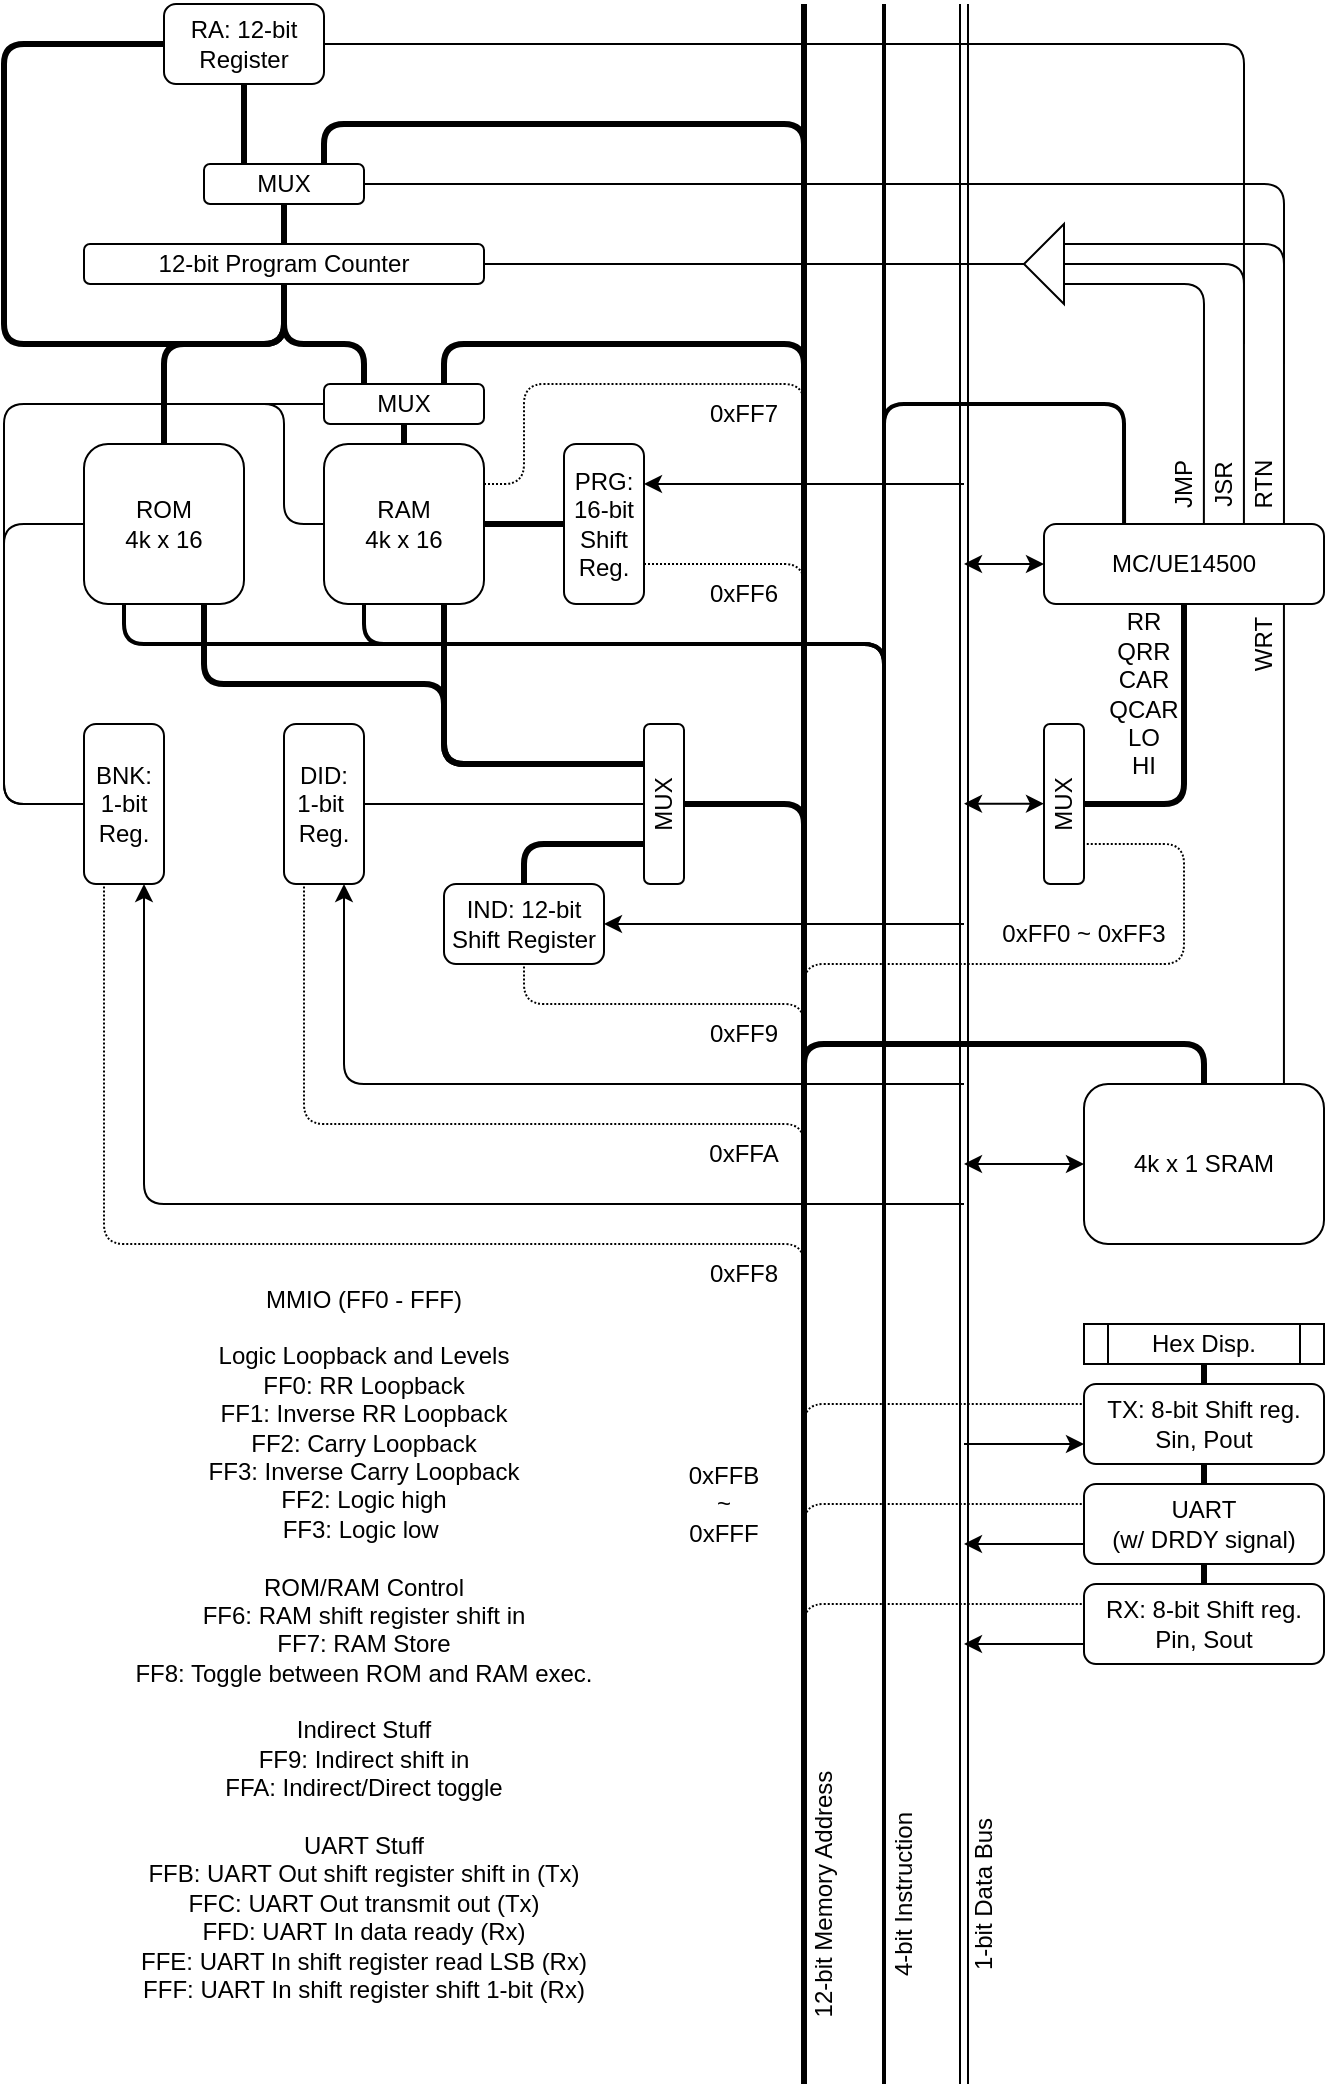 <mxfile version="19.0.3" type="device"><diagram id="I-YkZ5LdBHCHRvH_3mA0" name="Page-1"><mxGraphModel dx="1185" dy="721" grid="1" gridSize="10" guides="1" tooltips="1" connect="1" arrows="1" fold="1" page="1" pageScale="1" pageWidth="1654" pageHeight="1169" math="0" shadow="0"><root><mxCell id="0"/><mxCell id="1" parent="0"/><mxCell id="tXuFLTujib4V-xZhIFWW-40" value="MMIO (FF0 - FFF)&lt;br&gt;&lt;br&gt;Logic Loopback and Levels&lt;br&gt;FF0: RR Loopback&lt;br&gt;FF1: Inverse RR Loopback&lt;br&gt;FF2: Carry Loopback&lt;br&gt;FF3: Inverse Carry Loopback&lt;br&gt;FF2: Logic high&lt;br&gt;FF3: Logic low&amp;nbsp;&lt;br&gt;&lt;br&gt;ROM/RAM Control&lt;br&gt;FF6: RAM shift register shift in&lt;br&gt;FF7: RAM Store&lt;br&gt;FF8: Toggle between ROM and RAM exec.&lt;br&gt;&lt;br&gt;Indirect Stuff&lt;br&gt;FF9: Indirect shift in&lt;br&gt;FFA: Indirect/Direct toggle&lt;br&gt;&lt;br&gt;UART Stuff&lt;br&gt;FFB: UART Out shift register shift in (Tx)&lt;br&gt;FFC: UART Out transmit out (Tx)&lt;br&gt;FFD: UART In data ready (Rx)&lt;br&gt;FFE: UART In shift register read LSB (Rx)&lt;br&gt;FFF: UART In shift register shift 1-bit (Rx)" style="text;html=1;strokeColor=none;fillColor=none;align=center;verticalAlign=middle;whiteSpace=wrap;rounded=0;" parent="1" vertex="1"><mxGeometry x="350" y="700" width="260" height="360" as="geometry"/></mxCell><mxCell id="Zpc0e7x7zAjpCcmB9SvX-1" value="ROM&lt;br&gt;4k x 16" style="rounded=1;whiteSpace=wrap;html=1;" parent="1" vertex="1"><mxGeometry x="340" y="280" width="80" height="80" as="geometry"/></mxCell><mxCell id="Zpc0e7x7zAjpCcmB9SvX-3" value="RAM&lt;br&gt;4k x 16" style="rounded=1;whiteSpace=wrap;html=1;" parent="1" vertex="1"><mxGeometry x="460" y="280" width="80" height="80" as="geometry"/></mxCell><mxCell id="Zpc0e7x7zAjpCcmB9SvX-5" value="12-bit Program Counter" style="rounded=1;whiteSpace=wrap;html=1;" parent="1" vertex="1"><mxGeometry x="340" y="180" width="200" height="20" as="geometry"/></mxCell><mxCell id="Zpc0e7x7zAjpCcmB9SvX-7" value="RA: 12-bit Register" style="rounded=1;whiteSpace=wrap;html=1;" parent="1" vertex="1"><mxGeometry x="380" y="60" width="80" height="40" as="geometry"/></mxCell><mxCell id="Zpc0e7x7zAjpCcmB9SvX-23" value="" style="endArrow=none;html=1;rounded=1;strokeWidth=2;" parent="1" edge="1"><mxGeometry width="50" height="50" relative="1" as="geometry"><mxPoint x="740" y="60" as="sourcePoint"/><mxPoint x="740" y="1100" as="targetPoint"/><Array as="points"/></mxGeometry></mxCell><mxCell id="Zpc0e7x7zAjpCcmB9SvX-24" value="4-bit Instruction" style="text;html=1;strokeColor=none;fillColor=none;align=center;verticalAlign=middle;whiteSpace=wrap;rounded=0;rotation=-90;" parent="1" vertex="1"><mxGeometry x="660" y="990" width="180" height="30" as="geometry"/></mxCell><mxCell id="Zpc0e7x7zAjpCcmB9SvX-25" value="IND: 12-bit Shift Register" style="rounded=1;whiteSpace=wrap;html=1;" parent="1" vertex="1"><mxGeometry x="520" y="500" width="80" height="40" as="geometry"/></mxCell><mxCell id="Zpc0e7x7zAjpCcmB9SvX-26" value="" style="endArrow=none;html=1;rounded=1;strokeWidth=3;" parent="1" edge="1"><mxGeometry width="50" height="50" relative="1" as="geometry"><mxPoint x="700" y="1100" as="sourcePoint"/><mxPoint x="700" y="60" as="targetPoint"/><Array as="points"/></mxGeometry></mxCell><mxCell id="Zpc0e7x7zAjpCcmB9SvX-27" value="12-bit Memory Address" style="text;html=1;strokeColor=none;fillColor=none;align=center;verticalAlign=middle;whiteSpace=wrap;rounded=0;rotation=-90;" parent="1" vertex="1"><mxGeometry x="620" y="990" width="180" height="30" as="geometry"/></mxCell><mxCell id="Zpc0e7x7zAjpCcmB9SvX-29" value="" style="shape=link;html=1;rounded=1;strokeWidth=1;" parent="1" edge="1"><mxGeometry width="100" relative="1" as="geometry"><mxPoint x="780" y="1100" as="sourcePoint"/><mxPoint x="780" y="60" as="targetPoint"/><Array as="points"/></mxGeometry></mxCell><mxCell id="Zpc0e7x7zAjpCcmB9SvX-30" value="1-bit Data Bus" style="text;html=1;strokeColor=none;fillColor=none;align=center;verticalAlign=middle;whiteSpace=wrap;rounded=0;rotation=-90;" parent="1" vertex="1"><mxGeometry x="700" y="990" width="180" height="30" as="geometry"/></mxCell><mxCell id="Zpc0e7x7zAjpCcmB9SvX-33" value="" style="endArrow=none;html=1;rounded=1;strokeWidth=3;entryX=0.5;entryY=1;entryDx=0;entryDy=0;exitX=0.5;exitY=0;exitDx=0;exitDy=0;" parent="1" source="Zpc0e7x7zAjpCcmB9SvX-1" target="Zpc0e7x7zAjpCcmB9SvX-5" edge="1"><mxGeometry width="50" height="50" relative="1" as="geometry"><mxPoint x="310" y="200" as="sourcePoint"/><mxPoint x="360" y="150" as="targetPoint"/><Array as="points"><mxPoint x="380" y="230"/><mxPoint x="440" y="230"/></Array></mxGeometry></mxCell><mxCell id="Zpc0e7x7zAjpCcmB9SvX-34" value="" style="endArrow=none;html=1;rounded=1;strokeWidth=3;entryX=0.5;entryY=1;entryDx=0;entryDy=0;exitX=0.25;exitY=0;exitDx=0;exitDy=0;" parent="1" source="Zpc0e7x7zAjpCcmB9SvX-35" target="Zpc0e7x7zAjpCcmB9SvX-5" edge="1"><mxGeometry width="50" height="50" relative="1" as="geometry"><mxPoint x="480" y="240" as="sourcePoint"/><mxPoint x="420" y="220" as="targetPoint"/><Array as="points"><mxPoint x="480" y="230"/><mxPoint x="440" y="230"/></Array></mxGeometry></mxCell><mxCell id="Zpc0e7x7zAjpCcmB9SvX-35" value="MUX" style="rounded=1;whiteSpace=wrap;html=1;" parent="1" vertex="1"><mxGeometry x="460" y="250" width="80" height="20" as="geometry"/></mxCell><mxCell id="Zpc0e7x7zAjpCcmB9SvX-36" value="" style="endArrow=none;html=1;rounded=1;strokeWidth=3;entryX=0.5;entryY=1;entryDx=0;entryDy=0;" parent="1" source="Zpc0e7x7zAjpCcmB9SvX-3" target="Zpc0e7x7zAjpCcmB9SvX-35" edge="1"><mxGeometry width="50" height="50" relative="1" as="geometry"><mxPoint x="400" y="270" as="sourcePoint"/><mxPoint x="450" y="220" as="targetPoint"/></mxGeometry></mxCell><mxCell id="Zpc0e7x7zAjpCcmB9SvX-37" value="" style="endArrow=none;html=1;rounded=1;strokeWidth=3;exitX=0.75;exitY=0;exitDx=0;exitDy=0;" parent="1" source="Zpc0e7x7zAjpCcmB9SvX-35" edge="1"><mxGeometry width="50" height="50" relative="1" as="geometry"><mxPoint x="670" y="270" as="sourcePoint"/><mxPoint x="700" y="250" as="targetPoint"/><Array as="points"><mxPoint x="520" y="230"/><mxPoint x="700" y="230"/></Array></mxGeometry></mxCell><mxCell id="Zpc0e7x7zAjpCcmB9SvX-38" value="MUX" style="rounded=1;whiteSpace=wrap;html=1;" parent="1" vertex="1"><mxGeometry x="400" y="140" width="80" height="20" as="geometry"/></mxCell><mxCell id="Zpc0e7x7zAjpCcmB9SvX-39" value="" style="endArrow=none;html=1;rounded=1;strokeWidth=3;exitX=0.75;exitY=0;exitDx=0;exitDy=0;" parent="1" source="Zpc0e7x7zAjpCcmB9SvX-38" edge="1"><mxGeometry width="50" height="50" relative="1" as="geometry"><mxPoint x="610" y="240" as="sourcePoint"/><mxPoint x="700" y="160" as="targetPoint"/><Array as="points"><mxPoint x="460" y="120"/><mxPoint x="700" y="120"/></Array></mxGeometry></mxCell><mxCell id="Zpc0e7x7zAjpCcmB9SvX-40" value="" style="endArrow=none;html=1;rounded=1;strokeWidth=3;entryX=0.5;entryY=1;entryDx=0;entryDy=0;" parent="1" source="Zpc0e7x7zAjpCcmB9SvX-5" target="Zpc0e7x7zAjpCcmB9SvX-38" edge="1"><mxGeometry width="50" height="50" relative="1" as="geometry"><mxPoint x="530" y="240" as="sourcePoint"/><mxPoint x="580" y="190" as="targetPoint"/></mxGeometry></mxCell><mxCell id="Zpc0e7x7zAjpCcmB9SvX-41" value="" style="endArrow=none;html=1;rounded=1;strokeWidth=3;entryX=0.5;entryY=1;entryDx=0;entryDy=0;exitX=0;exitY=0.5;exitDx=0;exitDy=0;" parent="1" source="Zpc0e7x7zAjpCcmB9SvX-7" target="Zpc0e7x7zAjpCcmB9SvX-5" edge="1"><mxGeometry width="50" height="50" relative="1" as="geometry"><mxPoint x="360" y="230" as="sourcePoint"/><mxPoint x="300" y="290" as="targetPoint"/><Array as="points"><mxPoint x="300" y="80"/><mxPoint x="300" y="230"/><mxPoint x="440" y="230"/></Array></mxGeometry></mxCell><mxCell id="Zpc0e7x7zAjpCcmB9SvX-43" value="BNK:&lt;br&gt;1-bit Reg." style="rounded=1;whiteSpace=wrap;html=1;" parent="1" vertex="1"><mxGeometry x="340" y="420" width="40" height="80" as="geometry"/></mxCell><mxCell id="Zpc0e7x7zAjpCcmB9SvX-46" value="" style="endArrow=classic;html=1;rounded=1;strokeWidth=1;entryX=1;entryY=0.5;entryDx=0;entryDy=0;" parent="1" target="Zpc0e7x7zAjpCcmB9SvX-25" edge="1"><mxGeometry width="50" height="50" relative="1" as="geometry"><mxPoint x="780" y="520" as="sourcePoint"/><mxPoint x="790" y="420" as="targetPoint"/><Array as="points"/></mxGeometry></mxCell><mxCell id="Zpc0e7x7zAjpCcmB9SvX-47" value="" style="endArrow=none;html=1;rounded=1;strokeWidth=2;entryX=0.25;entryY=1;entryDx=0;entryDy=0;" parent="1" target="Zpc0e7x7zAjpCcmB9SvX-3" edge="1"><mxGeometry width="50" height="50" relative="1" as="geometry"><mxPoint x="740" y="440" as="sourcePoint"/><mxPoint x="790" y="320" as="targetPoint"/><Array as="points"><mxPoint x="740" y="380"/><mxPoint x="480" y="380"/></Array></mxGeometry></mxCell><mxCell id="Zpc0e7x7zAjpCcmB9SvX-48" value="" style="endArrow=none;html=1;rounded=1;strokeWidth=2;entryX=0.25;entryY=1;entryDx=0;entryDy=0;" parent="1" target="Zpc0e7x7zAjpCcmB9SvX-1" edge="1"><mxGeometry width="50" height="50" relative="1" as="geometry"><mxPoint x="740" y="440" as="sourcePoint"/><mxPoint x="790" y="320" as="targetPoint"/><Array as="points"><mxPoint x="740" y="380"/><mxPoint x="360" y="380"/></Array></mxGeometry></mxCell><mxCell id="Zpc0e7x7zAjpCcmB9SvX-49" value="" style="endArrow=none;html=1;rounded=1;strokeWidth=3;entryX=0.75;entryY=1;entryDx=0;entryDy=0;exitX=0;exitY=0.25;exitDx=0;exitDy=0;" parent="1" source="Zpc0e7x7zAjpCcmB9SvX-50" target="Zpc0e7x7zAjpCcmB9SvX-3" edge="1"><mxGeometry width="50" height="50" relative="1" as="geometry"><mxPoint x="540" y="440" as="sourcePoint"/><mxPoint x="670" y="320" as="targetPoint"/><Array as="points"><mxPoint x="520" y="440"/></Array></mxGeometry></mxCell><mxCell id="Zpc0e7x7zAjpCcmB9SvX-50" value="MUX" style="rounded=1;whiteSpace=wrap;html=1;horizontal=0;" parent="1" vertex="1"><mxGeometry x="620" y="420" width="20" height="80" as="geometry"/></mxCell><mxCell id="Zpc0e7x7zAjpCcmB9SvX-51" value="" style="endArrow=none;html=1;rounded=1;strokeWidth=3;entryX=0;entryY=0.25;entryDx=0;entryDy=0;exitX=0.75;exitY=1;exitDx=0;exitDy=0;" parent="1" source="Zpc0e7x7zAjpCcmB9SvX-1" target="Zpc0e7x7zAjpCcmB9SvX-50" edge="1"><mxGeometry width="50" height="50" relative="1" as="geometry"><mxPoint x="620" y="370" as="sourcePoint"/><mxPoint x="670" y="320" as="targetPoint"/><Array as="points"><mxPoint x="400" y="400"/><mxPoint x="520" y="400"/><mxPoint x="520" y="440"/></Array></mxGeometry></mxCell><mxCell id="Zpc0e7x7zAjpCcmB9SvX-52" value="" style="endArrow=none;html=1;rounded=1;strokeWidth=3;entryX=0.5;entryY=0;entryDx=0;entryDy=0;exitX=0;exitY=0.75;exitDx=0;exitDy=0;" parent="1" source="Zpc0e7x7zAjpCcmB9SvX-50" target="Zpc0e7x7zAjpCcmB9SvX-25" edge="1"><mxGeometry width="50" height="50" relative="1" as="geometry"><mxPoint x="720" y="370" as="sourcePoint"/><mxPoint x="770" y="320" as="targetPoint"/><Array as="points"><mxPoint x="560" y="480"/></Array></mxGeometry></mxCell><mxCell id="Zpc0e7x7zAjpCcmB9SvX-53" value="" style="endArrow=none;html=1;rounded=1;strokeWidth=3;exitX=1;exitY=0.5;exitDx=0;exitDy=0;" parent="1" source="Zpc0e7x7zAjpCcmB9SvX-50" edge="1"><mxGeometry width="50" height="50" relative="1" as="geometry"><mxPoint x="740" y="370" as="sourcePoint"/><mxPoint x="700" y="480" as="targetPoint"/><Array as="points"><mxPoint x="700" y="460"/></Array></mxGeometry></mxCell><mxCell id="Zpc0e7x7zAjpCcmB9SvX-54" value="MC/UE14500" style="rounded=1;whiteSpace=wrap;html=1;" parent="1" vertex="1"><mxGeometry x="820" y="320" width="140" height="40" as="geometry"/></mxCell><mxCell id="Zpc0e7x7zAjpCcmB9SvX-55" value="" style="endArrow=classic;startArrow=classic;html=1;strokeWidth=1;entryX=0;entryY=0.5;entryDx=0;entryDy=0;" parent="1" target="Zpc0e7x7zAjpCcmB9SvX-54" edge="1"><mxGeometry width="50" height="50" relative="1" as="geometry"><mxPoint x="780" y="340" as="sourcePoint"/><mxPoint x="110" y="110" as="targetPoint"/></mxGeometry></mxCell><mxCell id="Zpc0e7x7zAjpCcmB9SvX-57" value="" style="endArrow=none;html=1;rounded=1;strokeWidth=1;entryX=1;entryY=0.5;entryDx=0;entryDy=0;exitX=0.857;exitY=0;exitDx=0;exitDy=0;exitPerimeter=0;" parent="1" source="Zpc0e7x7zAjpCcmB9SvX-54" target="Zpc0e7x7zAjpCcmB9SvX-38" edge="1"><mxGeometry width="50" height="50" relative="1" as="geometry"><mxPoint x="940" y="310" as="sourcePoint"/><mxPoint x="510" y="120" as="targetPoint"/><Array as="points"><mxPoint x="940" y="150"/></Array></mxGeometry></mxCell><mxCell id="Zpc0e7x7zAjpCcmB9SvX-58" value="" style="triangle;whiteSpace=wrap;html=1;rotation=-180;" parent="1" vertex="1"><mxGeometry x="810" y="170" width="20" height="40" as="geometry"/></mxCell><mxCell id="Zpc0e7x7zAjpCcmB9SvX-59" value="" style="endArrow=none;html=1;rounded=1;strokeWidth=1;exitX=1;exitY=0.5;exitDx=0;exitDy=0;" parent="1" source="Zpc0e7x7zAjpCcmB9SvX-5" target="Zpc0e7x7zAjpCcmB9SvX-58" edge="1"><mxGeometry width="50" height="50" relative="1" as="geometry"><mxPoint x="460" y="170" as="sourcePoint"/><mxPoint x="510" y="120" as="targetPoint"/></mxGeometry></mxCell><mxCell id="Zpc0e7x7zAjpCcmB9SvX-60" value="" style="endArrow=none;html=1;rounded=1;strokeWidth=1;entryX=0;entryY=0.75;entryDx=0;entryDy=0;" parent="1" target="Zpc0e7x7zAjpCcmB9SvX-58" edge="1"><mxGeometry width="50" height="50" relative="1" as="geometry"><mxPoint x="940" y="240" as="sourcePoint"/><mxPoint x="930" y="190" as="targetPoint"/><Array as="points"><mxPoint x="940" y="180"/></Array></mxGeometry></mxCell><mxCell id="Zpc0e7x7zAjpCcmB9SvX-61" value="" style="endArrow=none;html=1;rounded=1;strokeWidth=3;entryX=0.25;entryY=0;entryDx=0;entryDy=0;exitX=0.5;exitY=1;exitDx=0;exitDy=0;" parent="1" source="Zpc0e7x7zAjpCcmB9SvX-7" target="Zpc0e7x7zAjpCcmB9SvX-38" edge="1"><mxGeometry width="50" height="50" relative="1" as="geometry"><mxPoint x="430" y="220" as="sourcePoint"/><mxPoint x="480" y="170" as="targetPoint"/></mxGeometry></mxCell><mxCell id="Zpc0e7x7zAjpCcmB9SvX-62" value="" style="endArrow=none;html=1;rounded=1;strokeWidth=1;entryX=1;entryY=0.5;entryDx=0;entryDy=0;exitX=0.714;exitY=0;exitDx=0;exitDy=0;exitPerimeter=0;" parent="1" source="Zpc0e7x7zAjpCcmB9SvX-54" target="Zpc0e7x7zAjpCcmB9SvX-7" edge="1"><mxGeometry width="50" height="50" relative="1" as="geometry"><mxPoint x="920" y="310" as="sourcePoint"/><mxPoint x="600" y="170" as="targetPoint"/><Array as="points"><mxPoint x="920" y="80"/></Array></mxGeometry></mxCell><mxCell id="Zpc0e7x7zAjpCcmB9SvX-63" value="" style="endArrow=none;html=1;rounded=1;strokeWidth=1;entryX=0;entryY=0.5;entryDx=0;entryDy=0;" parent="1" target="Zpc0e7x7zAjpCcmB9SvX-58" edge="1"><mxGeometry width="50" height="50" relative="1" as="geometry"><mxPoint x="920" y="230" as="sourcePoint"/><mxPoint x="810" y="200" as="targetPoint"/><Array as="points"><mxPoint x="920" y="190"/></Array></mxGeometry></mxCell><mxCell id="Zpc0e7x7zAjpCcmB9SvX-64" value="" style="endArrow=none;html=1;rounded=1;strokeWidth=1;entryX=0;entryY=0.25;entryDx=0;entryDy=0;exitX=0.571;exitY=0;exitDx=0;exitDy=0;exitPerimeter=0;" parent="1" source="Zpc0e7x7zAjpCcmB9SvX-54" target="Zpc0e7x7zAjpCcmB9SvX-58" edge="1"><mxGeometry width="50" height="50" relative="1" as="geometry"><mxPoint x="900" y="310" as="sourcePoint"/><mxPoint x="810" y="200" as="targetPoint"/><Array as="points"><mxPoint x="900" y="200"/></Array></mxGeometry></mxCell><mxCell id="Zpc0e7x7zAjpCcmB9SvX-65" value="JMP" style="text;html=1;strokeColor=none;fillColor=none;align=center;verticalAlign=middle;whiteSpace=wrap;rounded=0;rotation=-90;" parent="1" vertex="1"><mxGeometry x="870" y="290" width="40" height="20" as="geometry"/></mxCell><mxCell id="Zpc0e7x7zAjpCcmB9SvX-66" value="JSR" style="text;html=1;strokeColor=none;fillColor=none;align=center;verticalAlign=middle;whiteSpace=wrap;rounded=0;rotation=-90;" parent="1" vertex="1"><mxGeometry x="890" y="290" width="40" height="20" as="geometry"/></mxCell><mxCell id="Zpc0e7x7zAjpCcmB9SvX-67" value="RTN" style="text;html=1;strokeColor=none;fillColor=none;align=center;verticalAlign=middle;whiteSpace=wrap;rounded=0;rotation=-90;" parent="1" vertex="1"><mxGeometry x="910" y="290" width="40" height="20" as="geometry"/></mxCell><mxCell id="Zpc0e7x7zAjpCcmB9SvX-68" value="" style="endArrow=none;html=1;rounded=1;strokeWidth=1;exitX=0;exitY=0.5;exitDx=0;exitDy=0;entryX=0;entryY=0.5;entryDx=0;entryDy=0;" parent="1" source="Zpc0e7x7zAjpCcmB9SvX-43" target="Zpc0e7x7zAjpCcmB9SvX-1" edge="1"><mxGeometry width="50" height="50" relative="1" as="geometry"><mxPoint x="370" y="180" as="sourcePoint"/><mxPoint x="420" y="130" as="targetPoint"/><Array as="points"><mxPoint x="300" y="460"/><mxPoint x="300" y="320"/></Array></mxGeometry></mxCell><mxCell id="Zpc0e7x7zAjpCcmB9SvX-69" value="" style="endArrow=none;html=1;rounded=1;strokeWidth=1;entryX=0;entryY=0.5;entryDx=0;entryDy=0;exitX=0;exitY=0.5;exitDx=0;exitDy=0;" parent="1" source="Zpc0e7x7zAjpCcmB9SvX-43" target="Zpc0e7x7zAjpCcmB9SvX-35" edge="1"><mxGeometry width="50" height="50" relative="1" as="geometry"><mxPoint x="290" y="430" as="sourcePoint"/><mxPoint x="400" y="210" as="targetPoint"/><Array as="points"><mxPoint x="300" y="460"/><mxPoint x="300" y="260"/></Array></mxGeometry></mxCell><mxCell id="Zpc0e7x7zAjpCcmB9SvX-70" value="" style="endArrow=none;html=1;rounded=1;strokeWidth=1;entryX=0;entryY=0.5;entryDx=0;entryDy=0;" parent="1" target="Zpc0e7x7zAjpCcmB9SvX-3" edge="1"><mxGeometry width="50" height="50" relative="1" as="geometry"><mxPoint x="420" y="260" as="sourcePoint"/><mxPoint x="450" y="330" as="targetPoint"/><Array as="points"><mxPoint x="440" y="260"/><mxPoint x="440" y="320"/></Array></mxGeometry></mxCell><mxCell id="Zpc0e7x7zAjpCcmB9SvX-71" value="" style="endArrow=classic;html=1;rounded=1;strokeWidth=1;entryX=0.75;entryY=1;entryDx=0;entryDy=0;" parent="1" target="Zpc0e7x7zAjpCcmB9SvX-43" edge="1"><mxGeometry width="50" height="50" relative="1" as="geometry"><mxPoint x="780" y="660" as="sourcePoint"/><mxPoint x="540" y="410" as="targetPoint"/><Array as="points"><mxPoint x="370" y="660"/></Array></mxGeometry></mxCell><mxCell id="Zpc0e7x7zAjpCcmB9SvX-72" value="" style="endArrow=none;html=1;rounded=1;strokeWidth=1;entryX=0.25;entryY=1;entryDx=0;entryDy=0;dashed=1;dashPattern=1 1;" parent="1" target="Zpc0e7x7zAjpCcmB9SvX-43" edge="1"><mxGeometry width="50" height="50" relative="1" as="geometry"><mxPoint x="700" y="720" as="sourcePoint"/><mxPoint x="540" y="410" as="targetPoint"/><Array as="points"><mxPoint x="700" y="680"/><mxPoint x="350" y="680"/></Array></mxGeometry></mxCell><mxCell id="Zpc0e7x7zAjpCcmB9SvX-73" value="0xFF8" style="text;html=1;strokeColor=none;fillColor=none;align=center;verticalAlign=middle;whiteSpace=wrap;rounded=0;" parent="1" vertex="1"><mxGeometry x="640" y="680" width="60" height="30" as="geometry"/></mxCell><mxCell id="Zpc0e7x7zAjpCcmB9SvX-75" value="DID:&lt;br&gt;1-bit&amp;nbsp; Reg." style="rounded=1;whiteSpace=wrap;html=1;" parent="1" vertex="1"><mxGeometry x="440" y="420" width="40" height="80" as="geometry"/></mxCell><mxCell id="Zpc0e7x7zAjpCcmB9SvX-76" value="" style="endArrow=none;html=1;rounded=1;strokeWidth=1;entryX=0;entryY=0.5;entryDx=0;entryDy=0;exitX=1;exitY=0.5;exitDx=0;exitDy=0;" parent="1" source="Zpc0e7x7zAjpCcmB9SvX-75" target="Zpc0e7x7zAjpCcmB9SvX-50" edge="1"><mxGeometry width="50" height="50" relative="1" as="geometry"><mxPoint x="510" y="460" as="sourcePoint"/><mxPoint x="500" y="410" as="targetPoint"/></mxGeometry></mxCell><mxCell id="Zpc0e7x7zAjpCcmB9SvX-77" value="" style="endArrow=classic;html=1;rounded=1;strokeWidth=1;entryX=0.75;entryY=1;entryDx=0;entryDy=0;" parent="1" target="Zpc0e7x7zAjpCcmB9SvX-75" edge="1"><mxGeometry width="50" height="50" relative="1" as="geometry"><mxPoint x="780" y="600" as="sourcePoint"/><mxPoint x="530" y="460" as="targetPoint"/><Array as="points"><mxPoint x="470" y="600"/></Array></mxGeometry></mxCell><mxCell id="Zpc0e7x7zAjpCcmB9SvX-78" value="" style="endArrow=none;html=1;rounded=1;strokeWidth=1;entryX=0.25;entryY=1;entryDx=0;entryDy=0;dashed=1;dashPattern=1 1;" parent="1" target="Zpc0e7x7zAjpCcmB9SvX-75" edge="1"><mxGeometry width="50" height="50" relative="1" as="geometry"><mxPoint x="700" y="640" as="sourcePoint"/><mxPoint x="710" y="470" as="targetPoint"/><Array as="points"><mxPoint x="700" y="620"/><mxPoint x="450" y="620"/></Array></mxGeometry></mxCell><mxCell id="Zpc0e7x7zAjpCcmB9SvX-79" value="0xFFA" style="text;html=1;strokeColor=none;fillColor=none;align=center;verticalAlign=middle;whiteSpace=wrap;rounded=0;" parent="1" vertex="1"><mxGeometry x="640" y="620" width="60" height="30" as="geometry"/></mxCell><mxCell id="Zpc0e7x7zAjpCcmB9SvX-80" value="" style="endArrow=none;dashed=1;html=1;rounded=1;dashPattern=1 1;strokeWidth=1;entryX=0.5;entryY=1;entryDx=0;entryDy=0;" parent="1" target="Zpc0e7x7zAjpCcmB9SvX-25" edge="1"><mxGeometry width="50" height="50" relative="1" as="geometry"><mxPoint x="700" y="590" as="sourcePoint"/><mxPoint x="770" y="560" as="targetPoint"/><Array as="points"><mxPoint x="700" y="560"/><mxPoint x="560" y="560"/></Array></mxGeometry></mxCell><mxCell id="Zpc0e7x7zAjpCcmB9SvX-81" value="0xFF9" style="text;html=1;strokeColor=none;fillColor=none;align=center;verticalAlign=middle;whiteSpace=wrap;rounded=0;" parent="1" vertex="1"><mxGeometry x="640" y="560" width="60" height="30" as="geometry"/></mxCell><mxCell id="Zpc0e7x7zAjpCcmB9SvX-82" value="MUX" style="rounded=1;whiteSpace=wrap;html=1;horizontal=0;" parent="1" vertex="1"><mxGeometry x="820" y="420" width="20" height="80" as="geometry"/></mxCell><mxCell id="Zpc0e7x7zAjpCcmB9SvX-83" value="" style="endArrow=classic;startArrow=classic;html=1;strokeWidth=1;entryX=0;entryY=0.5;entryDx=0;entryDy=0;" parent="1" edge="1"><mxGeometry width="50" height="50" relative="1" as="geometry"><mxPoint x="780" y="459.86" as="sourcePoint"/><mxPoint x="820" y="459.86" as="targetPoint"/></mxGeometry></mxCell><mxCell id="Zpc0e7x7zAjpCcmB9SvX-84" value="" style="endArrow=none;html=1;rounded=1;strokeWidth=3;entryX=0.5;entryY=1;entryDx=0;entryDy=0;exitX=1;exitY=0.5;exitDx=0;exitDy=0;" parent="1" source="Zpc0e7x7zAjpCcmB9SvX-82" target="Zpc0e7x7zAjpCcmB9SvX-54" edge="1"><mxGeometry width="50" height="50" relative="1" as="geometry"><mxPoint x="860" y="500" as="sourcePoint"/><mxPoint x="910" y="450" as="targetPoint"/><Array as="points"><mxPoint x="890" y="460"/></Array></mxGeometry></mxCell><mxCell id="Zpc0e7x7zAjpCcmB9SvX-85" value="RR&lt;br&gt;QRR&lt;br&gt;CAR&lt;br&gt;QCAR&lt;br&gt;LO&lt;br&gt;HI" style="text;html=1;strokeColor=none;fillColor=none;align=center;verticalAlign=middle;whiteSpace=wrap;rounded=0;" parent="1" vertex="1"><mxGeometry x="840" y="360" width="60" height="90" as="geometry"/></mxCell><mxCell id="Zpc0e7x7zAjpCcmB9SvX-86" value="" style="endArrow=none;dashed=1;html=1;rounded=1;strokeWidth=1;dashPattern=1 1;entryX=1;entryY=0.75;entryDx=0;entryDy=0;" parent="1" target="Zpc0e7x7zAjpCcmB9SvX-82" edge="1"><mxGeometry width="50" height="50" relative="1" as="geometry"><mxPoint x="700" y="560" as="sourcePoint"/><mxPoint x="890" y="530" as="targetPoint"/><Array as="points"><mxPoint x="700" y="540"/><mxPoint x="890" y="540"/><mxPoint x="890" y="480"/></Array></mxGeometry></mxCell><mxCell id="Zpc0e7x7zAjpCcmB9SvX-88" value="0xFF0 ~ 0xFF3" style="text;html=1;strokeColor=none;fillColor=none;align=center;verticalAlign=middle;whiteSpace=wrap;rounded=0;" parent="1" vertex="1"><mxGeometry x="790" y="510" width="100" height="30" as="geometry"/></mxCell><mxCell id="Zpc0e7x7zAjpCcmB9SvX-89" value="4k x 1 SRAM" style="rounded=1;whiteSpace=wrap;html=1;" parent="1" vertex="1"><mxGeometry x="840" y="600" width="120" height="80" as="geometry"/></mxCell><mxCell id="Zpc0e7x7zAjpCcmB9SvX-90" value="" style="endArrow=none;html=1;rounded=1;strokeWidth=3;entryX=0.5;entryY=0;entryDx=0;entryDy=0;" parent="1" target="Zpc0e7x7zAjpCcmB9SvX-89" edge="1"><mxGeometry width="50" height="50" relative="1" as="geometry"><mxPoint x="700" y="620" as="sourcePoint"/><mxPoint x="750" y="570" as="targetPoint"/><Array as="points"><mxPoint x="700" y="580"/><mxPoint x="900" y="580"/></Array></mxGeometry></mxCell><mxCell id="Zpc0e7x7zAjpCcmB9SvX-91" value="" style="endArrow=classic;startArrow=classic;html=1;rounded=1;strokeWidth=1;entryX=0;entryY=0.5;entryDx=0;entryDy=0;" parent="1" target="Zpc0e7x7zAjpCcmB9SvX-89" edge="1"><mxGeometry width="50" height="50" relative="1" as="geometry"><mxPoint x="780" y="640" as="sourcePoint"/><mxPoint x="750" y="570" as="targetPoint"/></mxGeometry></mxCell><mxCell id="Zpc0e7x7zAjpCcmB9SvX-93" value="PRG: 16-bit Shift&lt;br&gt;Reg." style="rounded=1;whiteSpace=wrap;html=1;" parent="1" vertex="1"><mxGeometry x="580" y="280" width="40" height="80" as="geometry"/></mxCell><mxCell id="Zpc0e7x7zAjpCcmB9SvX-94" value="" style="endArrow=none;html=1;rounded=1;strokeWidth=3;entryX=0;entryY=0.5;entryDx=0;entryDy=0;exitX=1;exitY=0.5;exitDx=0;exitDy=0;" parent="1" source="Zpc0e7x7zAjpCcmB9SvX-3" target="Zpc0e7x7zAjpCcmB9SvX-93" edge="1"><mxGeometry width="50" height="50" relative="1" as="geometry"><mxPoint x="430" y="260" as="sourcePoint"/><mxPoint x="480" y="210" as="targetPoint"/></mxGeometry></mxCell><mxCell id="Zpc0e7x7zAjpCcmB9SvX-95" value="" style="endArrow=classic;html=1;rounded=1;strokeWidth=1;entryX=1;entryY=0.25;entryDx=0;entryDy=0;" parent="1" target="Zpc0e7x7zAjpCcmB9SvX-93" edge="1"><mxGeometry width="50" height="50" relative="1" as="geometry"><mxPoint x="780" y="300" as="sourcePoint"/><mxPoint x="570" y="350" as="targetPoint"/></mxGeometry></mxCell><mxCell id="Zpc0e7x7zAjpCcmB9SvX-96" value="" style="endArrow=none;dashed=1;html=1;rounded=1;strokeWidth=1;dashPattern=1 1;exitX=1;exitY=0.25;exitDx=0;exitDy=0;" parent="1" source="Zpc0e7x7zAjpCcmB9SvX-3" edge="1"><mxGeometry width="50" height="50" relative="1" as="geometry"><mxPoint x="560" y="300" as="sourcePoint"/><mxPoint x="700" y="270" as="targetPoint"/><Array as="points"><mxPoint x="560" y="300"/><mxPoint x="560" y="250"/><mxPoint x="700" y="250"/></Array></mxGeometry></mxCell><mxCell id="Zpc0e7x7zAjpCcmB9SvX-97" value="" style="endArrow=none;dashed=1;html=1;rounded=1;dashPattern=1 1;strokeWidth=1;exitX=1;exitY=0.75;exitDx=0;exitDy=0;" parent="1" source="Zpc0e7x7zAjpCcmB9SvX-93" edge="1"><mxGeometry width="50" height="50" relative="1" as="geometry"><mxPoint x="560" y="300" as="sourcePoint"/><mxPoint x="700" y="360" as="targetPoint"/><Array as="points"><mxPoint x="700" y="340"/></Array></mxGeometry></mxCell><mxCell id="Zpc0e7x7zAjpCcmB9SvX-98" value="0xFF6" style="text;html=1;strokeColor=none;fillColor=none;align=center;verticalAlign=middle;whiteSpace=wrap;rounded=0;" parent="1" vertex="1"><mxGeometry x="640" y="340" width="60" height="30" as="geometry"/></mxCell><mxCell id="Zpc0e7x7zAjpCcmB9SvX-99" value="0xFF7" style="text;html=1;strokeColor=none;fillColor=none;align=center;verticalAlign=middle;whiteSpace=wrap;rounded=0;" parent="1" vertex="1"><mxGeometry x="640" y="250" width="60" height="30" as="geometry"/></mxCell><mxCell id="Zpc0e7x7zAjpCcmB9SvX-100" value="" style="endArrow=none;html=1;rounded=1;strokeWidth=1;entryX=0.857;entryY=1;entryDx=0;entryDy=0;entryPerimeter=0;exitX=0.833;exitY=0;exitDx=0;exitDy=0;exitPerimeter=0;" parent="1" source="Zpc0e7x7zAjpCcmB9SvX-89" target="Zpc0e7x7zAjpCcmB9SvX-54" edge="1"><mxGeometry width="50" height="50" relative="1" as="geometry"><mxPoint x="940" y="580" as="sourcePoint"/><mxPoint x="870" y="430" as="targetPoint"/></mxGeometry></mxCell><mxCell id="Zpc0e7x7zAjpCcmB9SvX-101" value="WRT" style="text;html=1;strokeColor=none;fillColor=none;align=center;verticalAlign=middle;whiteSpace=wrap;rounded=0;rotation=-90;" parent="1" vertex="1"><mxGeometry x="910" y="370" width="40" height="20" as="geometry"/></mxCell><mxCell id="Zpc0e7x7zAjpCcmB9SvX-102" value="Hex Disp." style="shape=process;whiteSpace=wrap;html=1;backgroundOutline=1;" parent="1" vertex="1"><mxGeometry x="840" y="720" width="120" height="20" as="geometry"/></mxCell><mxCell id="Zpc0e7x7zAjpCcmB9SvX-103" value="TX: 8-bit Shift reg.&lt;br&gt;Sin, Pout" style="rounded=1;whiteSpace=wrap;html=1;" parent="1" vertex="1"><mxGeometry x="840" y="750" width="120" height="40" as="geometry"/></mxCell><mxCell id="Zpc0e7x7zAjpCcmB9SvX-104" value="RX: 8-bit Shift reg.&lt;br&gt;Pin, Sout" style="rounded=1;whiteSpace=wrap;html=1;" parent="1" vertex="1"><mxGeometry x="840" y="850" width="120" height="40" as="geometry"/></mxCell><mxCell id="Zpc0e7x7zAjpCcmB9SvX-105" value="UART&lt;br&gt;(w/ DRDY signal)" style="rounded=1;whiteSpace=wrap;html=1;" parent="1" vertex="1"><mxGeometry x="840" y="800" width="120" height="40" as="geometry"/></mxCell><mxCell id="Zpc0e7x7zAjpCcmB9SvX-106" value="" style="endArrow=none;html=1;strokeWidth=3;entryX=0.5;entryY=1;entryDx=0;entryDy=0;exitX=0.5;exitY=0;exitDx=0;exitDy=0;" parent="1" source="Zpc0e7x7zAjpCcmB9SvX-105" target="Zpc0e7x7zAjpCcmB9SvX-103" edge="1"><mxGeometry width="50" height="50" relative="1" as="geometry"><mxPoint x="980" y="800" as="sourcePoint"/><mxPoint x="1030" y="750" as="targetPoint"/></mxGeometry></mxCell><mxCell id="Zpc0e7x7zAjpCcmB9SvX-107" value="" style="endArrow=none;html=1;strokeWidth=3;entryX=0.5;entryY=0;entryDx=0;entryDy=0;exitX=0.5;exitY=1;exitDx=0;exitDy=0;" parent="1" target="Zpc0e7x7zAjpCcmB9SvX-104" edge="1" source="Zpc0e7x7zAjpCcmB9SvX-105"><mxGeometry width="50" height="50" relative="1" as="geometry"><mxPoint x="910" y="840.0" as="sourcePoint"/><mxPoint x="940" y="700" as="targetPoint"/></mxGeometry></mxCell><mxCell id="Zpc0e7x7zAjpCcmB9SvX-108" value="" style="endArrow=none;html=1;rounded=1;strokeWidth=3;entryX=0.5;entryY=1;entryDx=0;entryDy=0;exitX=0.5;exitY=0;exitDx=0;exitDy=0;" parent="1" source="Zpc0e7x7zAjpCcmB9SvX-103" target="Zpc0e7x7zAjpCcmB9SvX-102" edge="1"><mxGeometry width="50" height="50" relative="1" as="geometry"><mxPoint x="860" y="800" as="sourcePoint"/><mxPoint x="910" y="750" as="targetPoint"/></mxGeometry></mxCell><mxCell id="Zpc0e7x7zAjpCcmB9SvX-109" value="" style="endArrow=classic;html=1;rounded=1;strokeWidth=1;entryX=0;entryY=0.75;entryDx=0;entryDy=0;" parent="1" target="Zpc0e7x7zAjpCcmB9SvX-103" edge="1"><mxGeometry width="50" height="50" relative="1" as="geometry"><mxPoint x="780" y="780" as="sourcePoint"/><mxPoint x="700" y="730" as="targetPoint"/></mxGeometry></mxCell><mxCell id="Zpc0e7x7zAjpCcmB9SvX-110" value="" style="endArrow=classic;html=1;rounded=1;strokeWidth=1;exitX=0;exitY=0.75;exitDx=0;exitDy=0;" parent="1" source="Zpc0e7x7zAjpCcmB9SvX-104" edge="1"><mxGeometry width="50" height="50" relative="1" as="geometry"><mxPoint x="830" y="880" as="sourcePoint"/><mxPoint x="780" y="880" as="targetPoint"/></mxGeometry></mxCell><mxCell id="Zpc0e7x7zAjpCcmB9SvX-111" value="" style="endArrow=none;dashed=1;html=1;rounded=1;strokeWidth=1;dashPattern=1 1;entryX=0;entryY=0.25;entryDx=0;entryDy=0;" parent="1" target="Zpc0e7x7zAjpCcmB9SvX-103" edge="1"><mxGeometry width="50" height="50" relative="1" as="geometry"><mxPoint x="700" y="780" as="sourcePoint"/><mxPoint x="790" y="720" as="targetPoint"/><Array as="points"><mxPoint x="700" y="760"/></Array></mxGeometry></mxCell><mxCell id="Zpc0e7x7zAjpCcmB9SvX-112" value="" style="endArrow=none;dashed=1;html=1;rounded=1;dashPattern=1 1;strokeWidth=1;" parent="1" edge="1"><mxGeometry width="50" height="50" relative="1" as="geometry"><mxPoint x="700" y="840" as="sourcePoint"/><mxPoint x="840" y="810" as="targetPoint"/><Array as="points"><mxPoint x="700" y="810"/></Array></mxGeometry></mxCell><mxCell id="Zpc0e7x7zAjpCcmB9SvX-113" value="" style="endArrow=none;dashed=1;html=1;rounded=1;dashPattern=1 1;strokeWidth=1;entryX=0;entryY=0.25;entryDx=0;entryDy=0;" parent="1" target="Zpc0e7x7zAjpCcmB9SvX-104" edge="1"><mxGeometry width="50" height="50" relative="1" as="geometry"><mxPoint x="700" y="880" as="sourcePoint"/><mxPoint x="790" y="740" as="targetPoint"/><Array as="points"><mxPoint x="700" y="860"/></Array></mxGeometry></mxCell><mxCell id="Zpc0e7x7zAjpCcmB9SvX-115" value="0xFFB&lt;br&gt;~&lt;br&gt;0xFFF" style="text;html=1;strokeColor=none;fillColor=none;align=center;verticalAlign=middle;whiteSpace=wrap;rounded=0;" parent="1" vertex="1"><mxGeometry x="630" y="780" width="60" height="60" as="geometry"/></mxCell><mxCell id="Zpc0e7x7zAjpCcmB9SvX-117" value="" style="endArrow=classic;html=1;rounded=1;strokeWidth=1;" parent="1" edge="1"><mxGeometry width="50" height="50" relative="1" as="geometry"><mxPoint x="840" y="830" as="sourcePoint"/><mxPoint x="780" y="830.0" as="targetPoint"/></mxGeometry></mxCell><mxCell id="Zpc0e7x7zAjpCcmB9SvX-118" value="" style="endArrow=none;html=1;rounded=1;strokeWidth=2;entryX=0.286;entryY=0;entryDx=0;entryDy=0;entryPerimeter=0;" parent="1" target="Zpc0e7x7zAjpCcmB9SvX-54" edge="1"><mxGeometry width="50" height="50" relative="1" as="geometry"><mxPoint x="740" y="290" as="sourcePoint"/><mxPoint x="860" y="310" as="targetPoint"/><Array as="points"><mxPoint x="740" y="260"/><mxPoint x="860" y="260"/></Array></mxGeometry></mxCell></root></mxGraphModel></diagram></mxfile>
